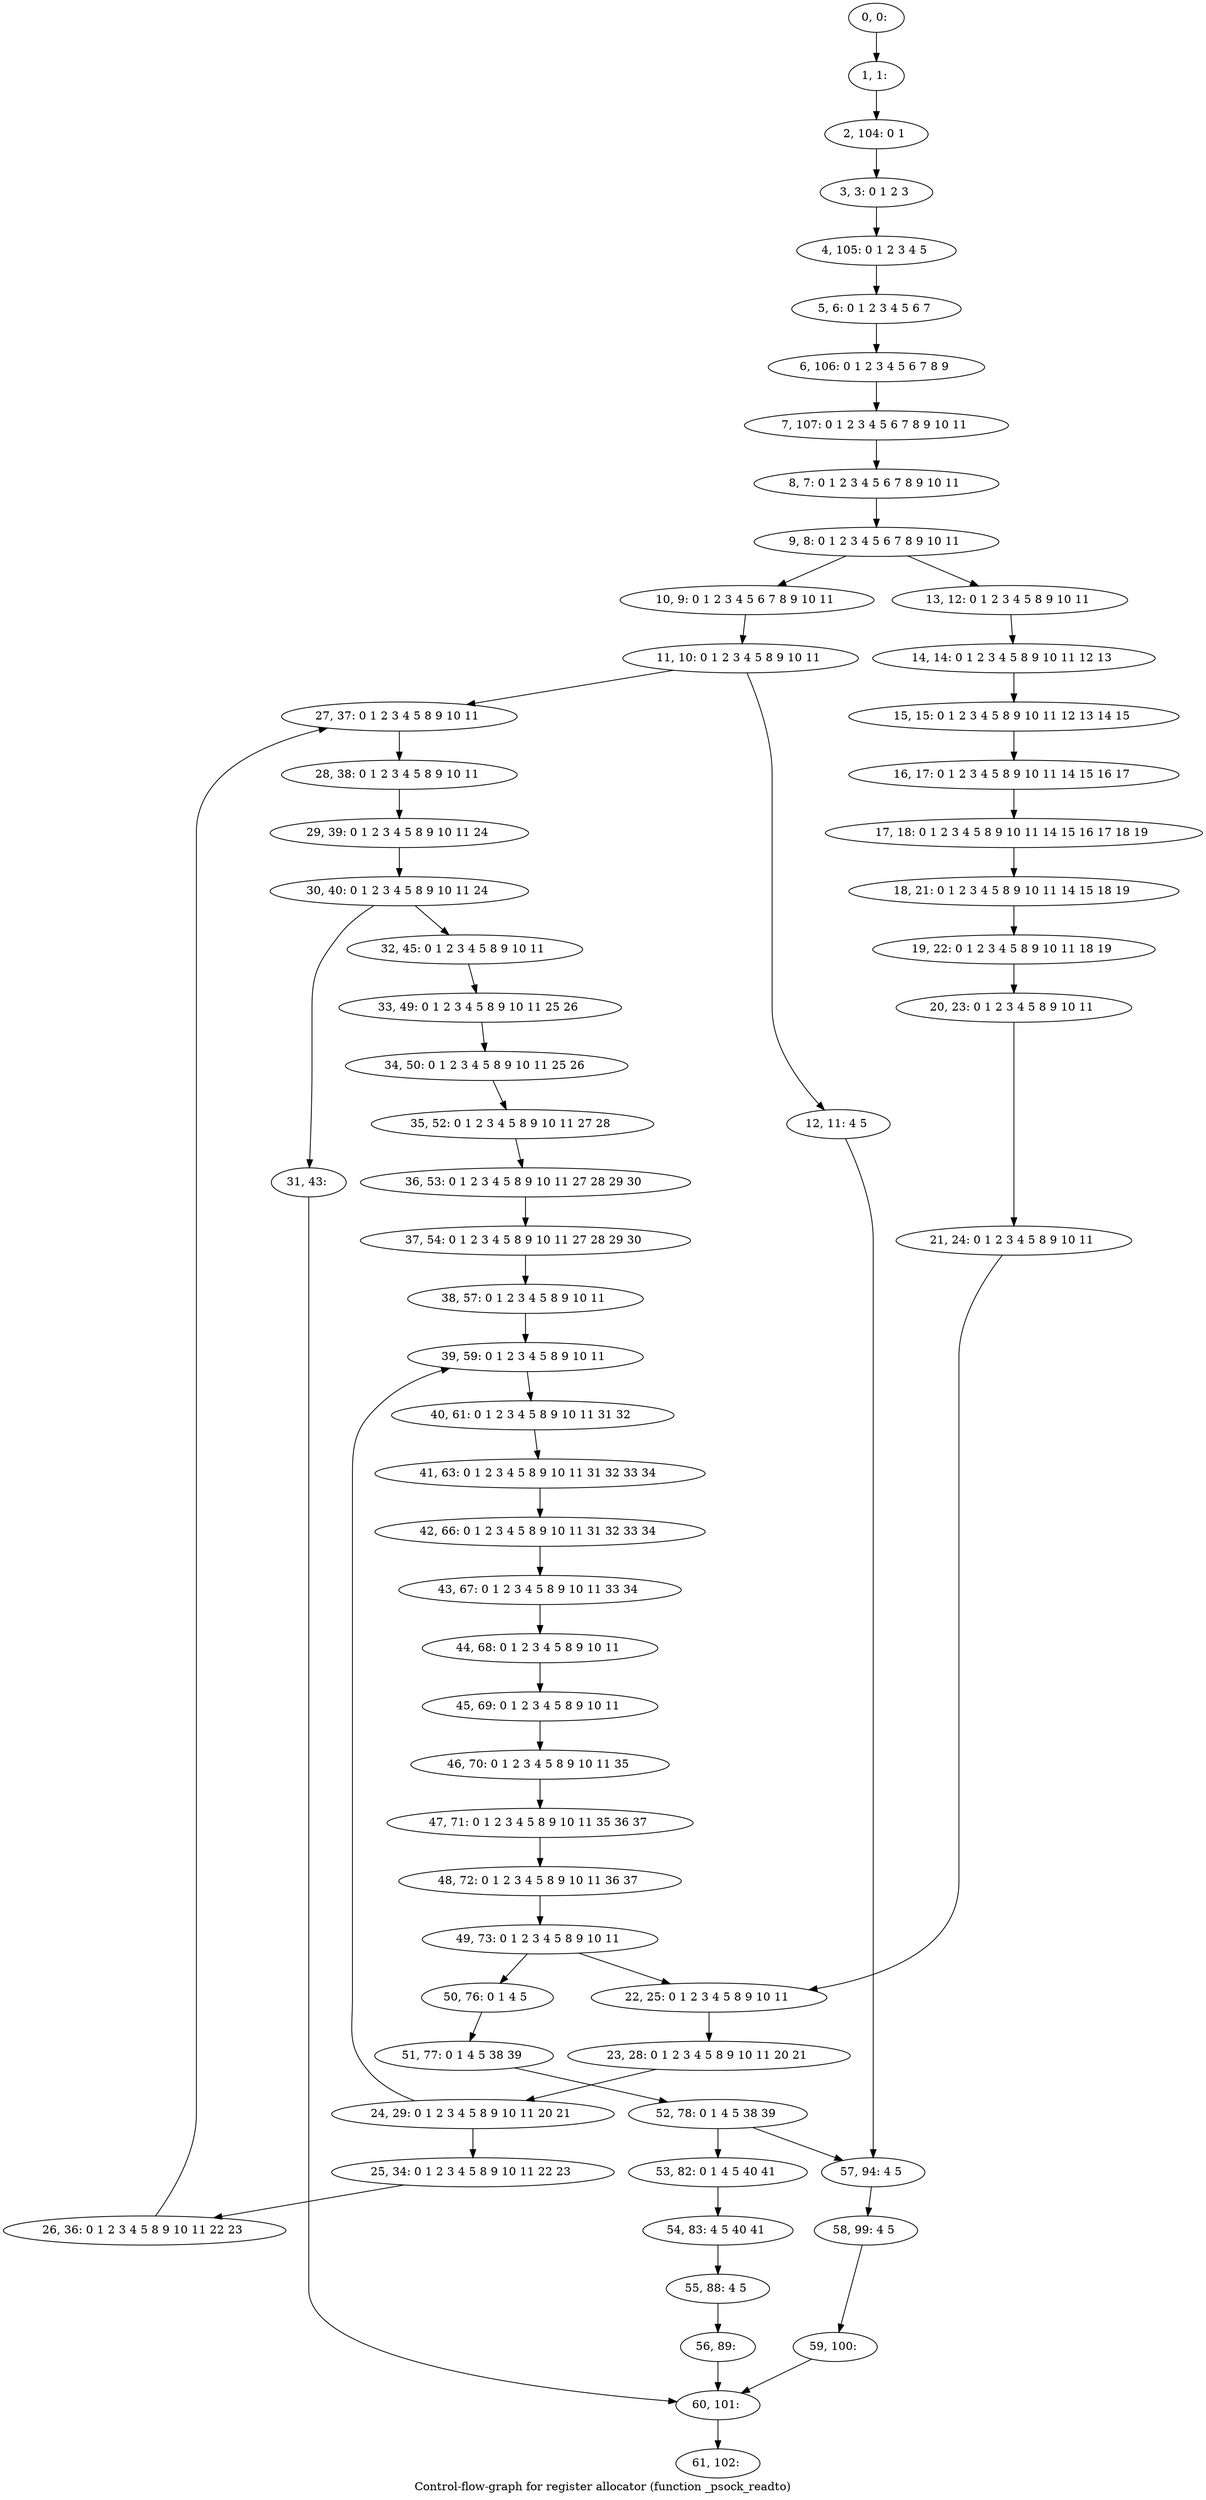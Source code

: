 digraph G {
graph [label="Control-flow-graph for register allocator (function _psock_readto)"]
0[label="0, 0: "];
1[label="1, 1: "];
2[label="2, 104: 0 1 "];
3[label="3, 3: 0 1 2 3 "];
4[label="4, 105: 0 1 2 3 4 5 "];
5[label="5, 6: 0 1 2 3 4 5 6 7 "];
6[label="6, 106: 0 1 2 3 4 5 6 7 8 9 "];
7[label="7, 107: 0 1 2 3 4 5 6 7 8 9 10 11 "];
8[label="8, 7: 0 1 2 3 4 5 6 7 8 9 10 11 "];
9[label="9, 8: 0 1 2 3 4 5 6 7 8 9 10 11 "];
10[label="10, 9: 0 1 2 3 4 5 6 7 8 9 10 11 "];
11[label="11, 10: 0 1 2 3 4 5 8 9 10 11 "];
12[label="12, 11: 4 5 "];
13[label="13, 12: 0 1 2 3 4 5 8 9 10 11 "];
14[label="14, 14: 0 1 2 3 4 5 8 9 10 11 12 13 "];
15[label="15, 15: 0 1 2 3 4 5 8 9 10 11 12 13 14 15 "];
16[label="16, 17: 0 1 2 3 4 5 8 9 10 11 14 15 16 17 "];
17[label="17, 18: 0 1 2 3 4 5 8 9 10 11 14 15 16 17 18 19 "];
18[label="18, 21: 0 1 2 3 4 5 8 9 10 11 14 15 18 19 "];
19[label="19, 22: 0 1 2 3 4 5 8 9 10 11 18 19 "];
20[label="20, 23: 0 1 2 3 4 5 8 9 10 11 "];
21[label="21, 24: 0 1 2 3 4 5 8 9 10 11 "];
22[label="22, 25: 0 1 2 3 4 5 8 9 10 11 "];
23[label="23, 28: 0 1 2 3 4 5 8 9 10 11 20 21 "];
24[label="24, 29: 0 1 2 3 4 5 8 9 10 11 20 21 "];
25[label="25, 34: 0 1 2 3 4 5 8 9 10 11 22 23 "];
26[label="26, 36: 0 1 2 3 4 5 8 9 10 11 22 23 "];
27[label="27, 37: 0 1 2 3 4 5 8 9 10 11 "];
28[label="28, 38: 0 1 2 3 4 5 8 9 10 11 "];
29[label="29, 39: 0 1 2 3 4 5 8 9 10 11 24 "];
30[label="30, 40: 0 1 2 3 4 5 8 9 10 11 24 "];
31[label="31, 43: "];
32[label="32, 45: 0 1 2 3 4 5 8 9 10 11 "];
33[label="33, 49: 0 1 2 3 4 5 8 9 10 11 25 26 "];
34[label="34, 50: 0 1 2 3 4 5 8 9 10 11 25 26 "];
35[label="35, 52: 0 1 2 3 4 5 8 9 10 11 27 28 "];
36[label="36, 53: 0 1 2 3 4 5 8 9 10 11 27 28 29 30 "];
37[label="37, 54: 0 1 2 3 4 5 8 9 10 11 27 28 29 30 "];
38[label="38, 57: 0 1 2 3 4 5 8 9 10 11 "];
39[label="39, 59: 0 1 2 3 4 5 8 9 10 11 "];
40[label="40, 61: 0 1 2 3 4 5 8 9 10 11 31 32 "];
41[label="41, 63: 0 1 2 3 4 5 8 9 10 11 31 32 33 34 "];
42[label="42, 66: 0 1 2 3 4 5 8 9 10 11 31 32 33 34 "];
43[label="43, 67: 0 1 2 3 4 5 8 9 10 11 33 34 "];
44[label="44, 68: 0 1 2 3 4 5 8 9 10 11 "];
45[label="45, 69: 0 1 2 3 4 5 8 9 10 11 "];
46[label="46, 70: 0 1 2 3 4 5 8 9 10 11 35 "];
47[label="47, 71: 0 1 2 3 4 5 8 9 10 11 35 36 37 "];
48[label="48, 72: 0 1 2 3 4 5 8 9 10 11 36 37 "];
49[label="49, 73: 0 1 2 3 4 5 8 9 10 11 "];
50[label="50, 76: 0 1 4 5 "];
51[label="51, 77: 0 1 4 5 38 39 "];
52[label="52, 78: 0 1 4 5 38 39 "];
53[label="53, 82: 0 1 4 5 40 41 "];
54[label="54, 83: 4 5 40 41 "];
55[label="55, 88: 4 5 "];
56[label="56, 89: "];
57[label="57, 94: 4 5 "];
58[label="58, 99: 4 5 "];
59[label="59, 100: "];
60[label="60, 101: "];
61[label="61, 102: "];
0->1 ;
1->2 ;
2->3 ;
3->4 ;
4->5 ;
5->6 ;
6->7 ;
7->8 ;
8->9 ;
9->10 ;
9->13 ;
10->11 ;
11->12 ;
11->27 ;
12->57 ;
13->14 ;
14->15 ;
15->16 ;
16->17 ;
17->18 ;
18->19 ;
19->20 ;
20->21 ;
21->22 ;
22->23 ;
23->24 ;
24->25 ;
24->39 ;
25->26 ;
26->27 ;
27->28 ;
28->29 ;
29->30 ;
30->31 ;
30->32 ;
31->60 ;
32->33 ;
33->34 ;
34->35 ;
35->36 ;
36->37 ;
37->38 ;
38->39 ;
39->40 ;
40->41 ;
41->42 ;
42->43 ;
43->44 ;
44->45 ;
45->46 ;
46->47 ;
47->48 ;
48->49 ;
49->50 ;
49->22 ;
50->51 ;
51->52 ;
52->53 ;
52->57 ;
53->54 ;
54->55 ;
55->56 ;
56->60 ;
57->58 ;
58->59 ;
59->60 ;
60->61 ;
}
